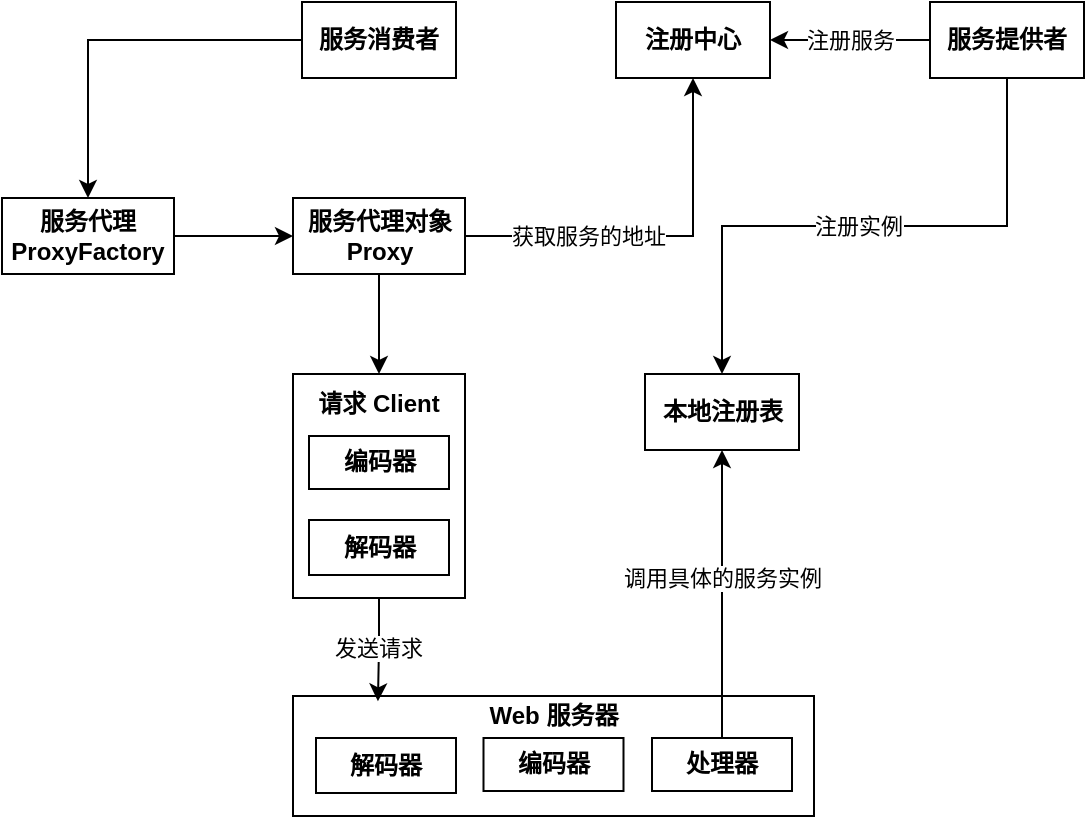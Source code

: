 <mxfile version="22.1.2" type="device">
  <diagram name="第 1 页" id="64oRUq1-CWwqGF-4H-RU">
    <mxGraphModel dx="1195" dy="1503" grid="0" gridSize="10" guides="1" tooltips="1" connect="1" arrows="1" fold="1" page="0" pageScale="1" pageWidth="827" pageHeight="1169" math="0" shadow="0">
      <root>
        <mxCell id="0" />
        <mxCell id="1" parent="0" />
        <mxCell id="el0zK9jiIufWogyMxs3a-13" style="edgeStyle=orthogonalEdgeStyle;rounded=0;orthogonalLoop=1;jettySize=auto;html=1;exitX=0;exitY=0.5;exitDx=0;exitDy=0;labelBackgroundColor=none;fontColor=default;" parent="1" source="el0zK9jiIufWogyMxs3a-1" target="el0zK9jiIufWogyMxs3a-11" edge="1">
          <mxGeometry relative="1" as="geometry" />
        </mxCell>
        <mxCell id="el0zK9jiIufWogyMxs3a-1" value="&lt;b&gt;服务消费者&lt;/b&gt;" style="rounded=0;whiteSpace=wrap;html=1;labelBackgroundColor=none;" parent="1" vertex="1">
          <mxGeometry x="152" y="-699" width="77" height="38" as="geometry" />
        </mxCell>
        <mxCell id="el0zK9jiIufWogyMxs3a-6" value="" style="edgeStyle=orthogonalEdgeStyle;rounded=0;orthogonalLoop=1;jettySize=auto;html=1;labelBackgroundColor=none;fontColor=default;" parent="1" source="el0zK9jiIufWogyMxs3a-3" target="el0zK9jiIufWogyMxs3a-5" edge="1">
          <mxGeometry relative="1" as="geometry" />
        </mxCell>
        <mxCell id="NEDsvFOBh7YUls4F_ts7-1" value="注册服务" style="edgeLabel;html=1;align=center;verticalAlign=middle;resizable=0;points=[];" vertex="1" connectable="0" parent="el0zK9jiIufWogyMxs3a-6">
          <mxGeometry x="0.004" relative="1" as="geometry">
            <mxPoint as="offset" />
          </mxGeometry>
        </mxCell>
        <mxCell id="el0zK9jiIufWogyMxs3a-42" style="edgeStyle=orthogonalEdgeStyle;rounded=0;orthogonalLoop=1;jettySize=auto;html=1;exitX=0.5;exitY=1;exitDx=0;exitDy=0;fontColor=default;labelBackgroundColor=none;" parent="1" source="el0zK9jiIufWogyMxs3a-3" target="el0zK9jiIufWogyMxs3a-36" edge="1">
          <mxGeometry relative="1" as="geometry" />
        </mxCell>
        <mxCell id="NEDsvFOBh7YUls4F_ts7-2" value="注册实例" style="edgeLabel;html=1;align=center;verticalAlign=middle;resizable=0;points=[];" vertex="1" connectable="0" parent="el0zK9jiIufWogyMxs3a-42">
          <mxGeometry x="0.022" relative="1" as="geometry">
            <mxPoint as="offset" />
          </mxGeometry>
        </mxCell>
        <mxCell id="el0zK9jiIufWogyMxs3a-3" value="&lt;b&gt;服务提供者&lt;/b&gt;" style="rounded=0;whiteSpace=wrap;html=1;labelBackgroundColor=none;" parent="1" vertex="1">
          <mxGeometry x="466" y="-699" width="77" height="38" as="geometry" />
        </mxCell>
        <mxCell id="el0zK9jiIufWogyMxs3a-5" value="&lt;b&gt;注册中心&lt;/b&gt;" style="rounded=0;whiteSpace=wrap;html=1;labelBackgroundColor=none;" parent="1" vertex="1">
          <mxGeometry x="309" y="-699" width="77" height="38" as="geometry" />
        </mxCell>
        <mxCell id="el0zK9jiIufWogyMxs3a-17" style="edgeStyle=orthogonalEdgeStyle;rounded=0;orthogonalLoop=1;jettySize=auto;html=1;exitX=1;exitY=0.5;exitDx=0;exitDy=0;labelBackgroundColor=none;fontColor=default;" parent="1" source="el0zK9jiIufWogyMxs3a-10" target="el0zK9jiIufWogyMxs3a-5" edge="1">
          <mxGeometry relative="1" as="geometry" />
        </mxCell>
        <mxCell id="NEDsvFOBh7YUls4F_ts7-8" value="获取服务的地址" style="edgeLabel;html=1;align=center;verticalAlign=middle;resizable=0;points=[];" vertex="1" connectable="0" parent="el0zK9jiIufWogyMxs3a-17">
          <mxGeometry x="-0.363" relative="1" as="geometry">
            <mxPoint as="offset" />
          </mxGeometry>
        </mxCell>
        <mxCell id="el0zK9jiIufWogyMxs3a-20" value="" style="edgeStyle=orthogonalEdgeStyle;rounded=0;orthogonalLoop=1;jettySize=auto;html=1;labelBackgroundColor=none;fontColor=default;" parent="1" source="el0zK9jiIufWogyMxs3a-10" target="el0zK9jiIufWogyMxs3a-19" edge="1">
          <mxGeometry relative="1" as="geometry" />
        </mxCell>
        <mxCell id="el0zK9jiIufWogyMxs3a-10" value="&lt;b&gt;服务代理对象 Proxy&lt;/b&gt;" style="rounded=0;whiteSpace=wrap;html=1;labelBackgroundColor=none;" parent="1" vertex="1">
          <mxGeometry x="147.5" y="-601" width="86" height="38" as="geometry" />
        </mxCell>
        <mxCell id="el0zK9jiIufWogyMxs3a-14" style="edgeStyle=orthogonalEdgeStyle;rounded=0;orthogonalLoop=1;jettySize=auto;html=1;exitX=1;exitY=0.5;exitDx=0;exitDy=0;labelBackgroundColor=none;fontColor=default;" parent="1" source="el0zK9jiIufWogyMxs3a-11" target="el0zK9jiIufWogyMxs3a-10" edge="1">
          <mxGeometry relative="1" as="geometry" />
        </mxCell>
        <mxCell id="el0zK9jiIufWogyMxs3a-11" value="&lt;b&gt;服务代理 ProxyFactory&lt;/b&gt;" style="rounded=0;whiteSpace=wrap;html=1;labelBackgroundColor=none;" parent="1" vertex="1">
          <mxGeometry x="2" y="-601" width="86" height="38" as="geometry" />
        </mxCell>
        <mxCell id="el0zK9jiIufWogyMxs3a-19" value="" style="rounded=0;whiteSpace=wrap;html=1;labelBackgroundColor=none;" parent="1" vertex="1">
          <mxGeometry x="147.5" y="-513" width="86" height="112" as="geometry" />
        </mxCell>
        <mxCell id="el0zK9jiIufWogyMxs3a-22" value="&lt;b&gt;编码器&lt;/b&gt;" style="rounded=0;whiteSpace=wrap;html=1;labelBackgroundColor=none;" parent="1" vertex="1">
          <mxGeometry x="155.5" y="-482" width="70" height="26.5" as="geometry" />
        </mxCell>
        <mxCell id="el0zK9jiIufWogyMxs3a-23" value="&lt;b&gt;解码器&lt;/b&gt;" style="rounded=0;whiteSpace=wrap;html=1;labelBackgroundColor=none;" parent="1" vertex="1">
          <mxGeometry x="155.5" y="-440" width="70" height="27.5" as="geometry" />
        </mxCell>
        <mxCell id="el0zK9jiIufWogyMxs3a-24" value="" style="rounded=0;whiteSpace=wrap;html=1;labelBackgroundColor=none;" parent="1" vertex="1">
          <mxGeometry x="147.5" y="-352" width="260.5" height="60" as="geometry" />
        </mxCell>
        <mxCell id="el0zK9jiIufWogyMxs3a-25" value="&lt;b&gt;Web 服务器&lt;/b&gt;" style="text;html=1;strokeColor=none;fillColor=none;align=center;verticalAlign=middle;whiteSpace=wrap;rounded=0;labelBackgroundColor=none;" parent="1" vertex="1">
          <mxGeometry x="215.75" y="-357" width="124" height="30" as="geometry" />
        </mxCell>
        <mxCell id="el0zK9jiIufWogyMxs3a-26" value="&lt;b&gt;编码器&lt;/b&gt;" style="rounded=0;whiteSpace=wrap;html=1;labelBackgroundColor=none;" parent="1" vertex="1">
          <mxGeometry x="242.75" y="-331" width="70" height="26.5" as="geometry" />
        </mxCell>
        <mxCell id="el0zK9jiIufWogyMxs3a-27" value="&lt;b&gt;解码器&lt;/b&gt;" style="rounded=0;whiteSpace=wrap;html=1;labelBackgroundColor=none;" parent="1" vertex="1">
          <mxGeometry x="159" y="-331" width="70" height="27.5" as="geometry" />
        </mxCell>
        <mxCell id="el0zK9jiIufWogyMxs3a-40" style="edgeStyle=orthogonalEdgeStyle;rounded=0;orthogonalLoop=1;jettySize=auto;html=1;exitX=0.5;exitY=0;exitDx=0;exitDy=0;entryX=0.5;entryY=1;entryDx=0;entryDy=0;fontColor=default;labelBackgroundColor=none;" parent="1" source="el0zK9jiIufWogyMxs3a-28" target="el0zK9jiIufWogyMxs3a-36" edge="1">
          <mxGeometry relative="1" as="geometry" />
        </mxCell>
        <mxCell id="NEDsvFOBh7YUls4F_ts7-3" value="调用具体的服务实例" style="edgeLabel;html=1;align=center;verticalAlign=middle;resizable=0;points=[];" vertex="1" connectable="0" parent="el0zK9jiIufWogyMxs3a-40">
          <mxGeometry x="0.116" relative="1" as="geometry">
            <mxPoint as="offset" />
          </mxGeometry>
        </mxCell>
        <mxCell id="el0zK9jiIufWogyMxs3a-28" value="&lt;b&gt;处理器&lt;/b&gt;" style="rounded=0;whiteSpace=wrap;html=1;labelBackgroundColor=none;" parent="1" vertex="1">
          <mxGeometry x="327" y="-331" width="70" height="26.5" as="geometry" />
        </mxCell>
        <mxCell id="el0zK9jiIufWogyMxs3a-30" value="&lt;br style=&quot;border-color: var(--border-color);&quot;&gt;&lt;b style=&quot;border-color: var(--border-color);&quot;&gt;请求 Client&lt;/b&gt;" style="text;html=1;strokeColor=none;fillColor=none;align=center;verticalAlign=middle;whiteSpace=wrap;rounded=0;labelBackgroundColor=none;" parent="1" vertex="1">
          <mxGeometry x="139" y="-521" width="103" height="30" as="geometry" />
        </mxCell>
        <mxCell id="el0zK9jiIufWogyMxs3a-31" style="edgeStyle=orthogonalEdgeStyle;rounded=0;orthogonalLoop=1;jettySize=auto;html=1;exitX=0.5;exitY=1;exitDx=0;exitDy=0;entryX=0.163;entryY=0.044;entryDx=0;entryDy=0;entryPerimeter=0;fontColor=default;labelBackgroundColor=none;" parent="1" source="el0zK9jiIufWogyMxs3a-19" target="el0zK9jiIufWogyMxs3a-24" edge="1">
          <mxGeometry relative="1" as="geometry" />
        </mxCell>
        <mxCell id="NEDsvFOBh7YUls4F_ts7-5" value="发送请求" style="edgeLabel;html=1;align=center;verticalAlign=middle;resizable=0;points=[];" vertex="1" connectable="0" parent="el0zK9jiIufWogyMxs3a-31">
          <mxGeometry x="-0.035" relative="1" as="geometry">
            <mxPoint as="offset" />
          </mxGeometry>
        </mxCell>
        <mxCell id="el0zK9jiIufWogyMxs3a-36" value="&lt;b&gt;本地注册表&lt;/b&gt;" style="rounded=0;whiteSpace=wrap;html=1;labelBackgroundColor=none;" parent="1" vertex="1">
          <mxGeometry x="323.5" y="-513" width="77" height="38" as="geometry" />
        </mxCell>
      </root>
    </mxGraphModel>
  </diagram>
</mxfile>
